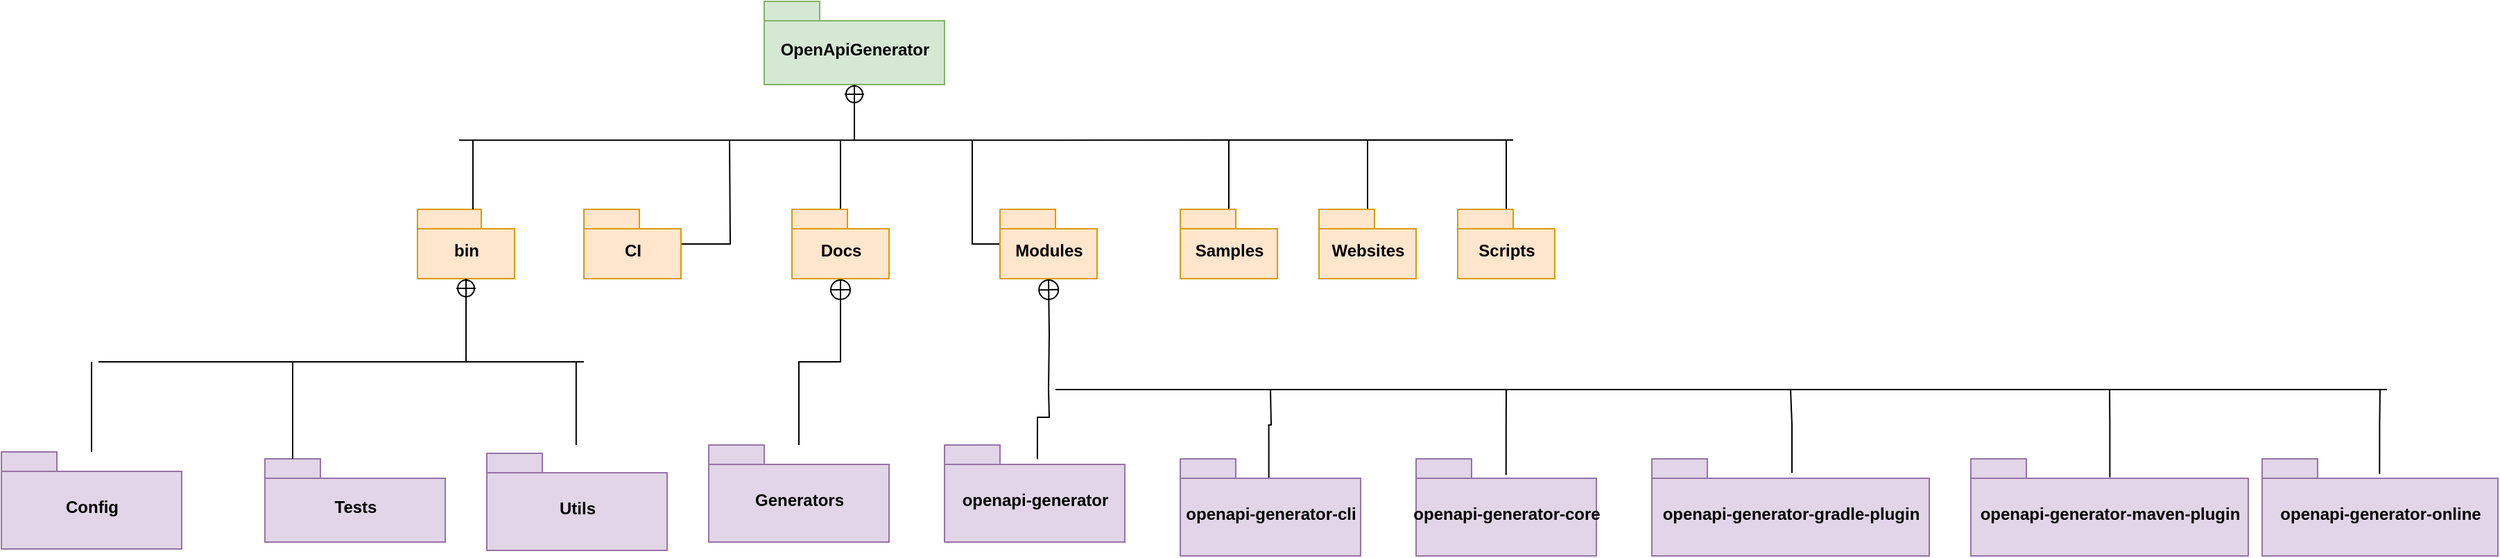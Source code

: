 <mxfile version="13.7.9" type="device"><diagram id="P6et1Hme8guyZRb4tA3M" name="Página-1"><mxGraphModel dx="1654" dy="596" grid="1" gridSize="10" guides="1" tooltips="1" connect="1" arrows="1" fold="1" page="1" pageScale="1" pageWidth="827" pageHeight="1169" math="0" shadow="0"><root><mxCell id="0"/><mxCell id="1" parent="0"/><mxCell id="ofFak2enkcSkjCKjZaEc-1" value="bin" style="shape=folder;fontStyle=1;spacingTop=10;tabWidth=46;tabHeight=14;tabPosition=left;html=1;fillColor=#ffe6cc;strokeColor=#d79b00;" vertex="1" parent="1"><mxGeometry x="-120" y="190" width="70" height="50" as="geometry"/></mxCell><mxCell id="ofFak2enkcSkjCKjZaEc-27" style="edgeStyle=orthogonalEdgeStyle;rounded=0;orthogonalLoop=1;jettySize=auto;html=1;endArrow=none;endFill=0;" edge="1" parent="1" source="ofFak2enkcSkjCKjZaEc-2"><mxGeometry relative="1" as="geometry"><mxPoint x="105.0" y="140" as="targetPoint"/></mxGeometry></mxCell><mxCell id="ofFak2enkcSkjCKjZaEc-2" value="CI" style="shape=folder;fontStyle=1;spacingTop=10;tabWidth=40;tabHeight=14;tabPosition=left;html=1;fillColor=#ffe6cc;strokeColor=#d79b00;" vertex="1" parent="1"><mxGeometry y="190" width="70" height="50" as="geometry"/></mxCell><mxCell id="ofFak2enkcSkjCKjZaEc-28" style="edgeStyle=orthogonalEdgeStyle;rounded=0;orthogonalLoop=1;jettySize=auto;html=1;endArrow=none;endFill=0;" edge="1" parent="1" source="ofFak2enkcSkjCKjZaEc-4"><mxGeometry relative="1" as="geometry"><mxPoint x="185" y="140" as="targetPoint"/></mxGeometry></mxCell><mxCell id="ofFak2enkcSkjCKjZaEc-4" value="Docs" style="shape=folder;fontStyle=1;spacingTop=10;tabWidth=40;tabHeight=14;tabPosition=left;html=1;fillColor=#ffe6cc;strokeColor=#d79b00;" vertex="1" parent="1"><mxGeometry x="150" y="190" width="70" height="50" as="geometry"/></mxCell><mxCell id="ofFak2enkcSkjCKjZaEc-31" style="edgeStyle=orthogonalEdgeStyle;rounded=0;orthogonalLoop=1;jettySize=auto;html=1;endArrow=none;endFill=0;" edge="1" parent="1" source="ofFak2enkcSkjCKjZaEc-5"><mxGeometry relative="1" as="geometry"><mxPoint x="280" y="140" as="targetPoint"/></mxGeometry></mxCell><mxCell id="ofFak2enkcSkjCKjZaEc-5" value="Modules" style="shape=folder;fontStyle=1;spacingTop=10;tabWidth=40;tabHeight=14;tabPosition=left;html=1;fillColor=#ffe6cc;strokeColor=#d79b00;" vertex="1" parent="1"><mxGeometry x="300" y="190" width="70" height="50" as="geometry"/></mxCell><mxCell id="ofFak2enkcSkjCKjZaEc-48" style="edgeStyle=orthogonalEdgeStyle;rounded=0;orthogonalLoop=1;jettySize=auto;html=1;endArrow=none;endFill=0;" edge="1" parent="1" source="ofFak2enkcSkjCKjZaEc-6"><mxGeometry relative="1" as="geometry"><mxPoint x="465" y="140" as="targetPoint"/></mxGeometry></mxCell><mxCell id="ofFak2enkcSkjCKjZaEc-6" value="Samples" style="shape=folder;fontStyle=1;spacingTop=10;tabWidth=40;tabHeight=14;tabPosition=left;html=1;fillColor=#ffe6cc;strokeColor=#d79b00;" vertex="1" parent="1"><mxGeometry x="430" y="190" width="70" height="50" as="geometry"/></mxCell><mxCell id="ofFak2enkcSkjCKjZaEc-50" style="edgeStyle=orthogonalEdgeStyle;rounded=0;orthogonalLoop=1;jettySize=auto;html=1;endArrow=none;endFill=0;" edge="1" parent="1" source="ofFak2enkcSkjCKjZaEc-7"><mxGeometry relative="1" as="geometry"><mxPoint x="665" y="140" as="targetPoint"/></mxGeometry></mxCell><mxCell id="ofFak2enkcSkjCKjZaEc-7" value="Scripts" style="shape=folder;fontStyle=1;spacingTop=10;tabWidth=40;tabHeight=14;tabPosition=left;html=1;fillColor=#ffe6cc;strokeColor=#d79b00;" vertex="1" parent="1"><mxGeometry x="630" y="190" width="70" height="50" as="geometry"/></mxCell><mxCell id="ofFak2enkcSkjCKjZaEc-49" style="edgeStyle=orthogonalEdgeStyle;rounded=0;orthogonalLoop=1;jettySize=auto;html=1;endArrow=none;endFill=0;" edge="1" parent="1" source="ofFak2enkcSkjCKjZaEc-8"><mxGeometry relative="1" as="geometry"><mxPoint x="565" y="140" as="targetPoint"/></mxGeometry></mxCell><mxCell id="ofFak2enkcSkjCKjZaEc-8" value="Websites" style="shape=folder;fontStyle=1;spacingTop=10;tabWidth=40;tabHeight=14;tabPosition=left;html=1;fillColor=#ffe6cc;strokeColor=#d79b00;" vertex="1" parent="1"><mxGeometry x="530" y="190" width="70" height="50" as="geometry"/></mxCell><mxCell id="ofFak2enkcSkjCKjZaEc-51" style="edgeStyle=orthogonalEdgeStyle;rounded=0;orthogonalLoop=1;jettySize=auto;html=1;endArrow=none;endFill=0;" edge="1" parent="1" source="ofFak2enkcSkjCKjZaEc-9"><mxGeometry relative="1" as="geometry"><mxPoint x="-355.0" y="300" as="targetPoint"/></mxGeometry></mxCell><mxCell id="ofFak2enkcSkjCKjZaEc-9" value="Config&lt;span style=&quot;color: rgba(0 , 0 , 0 , 0) ; font-family: monospace ; font-size: 0px ; font-weight: 400&quot;&gt;%3CmxGraphModel%3E%3Croot%3E%3CmxCell%20id%3D%220%22%2F%3E%3CmxCell%20id%3D%221%22%20parent%3D%220%22%2F%3E%3CmxCell%20id%3D%222%22%20value%3D%22bin%22%20style%3D%22shape%3Dfolder%3BfontStyle%3D1%3BspacingTop%3D10%3BtabWidth%3D40%3BtabHeight%3D14%3BtabPosition%3Dleft%3Bhtml%3D1%3B%22%20vertex%3D%221%22%20parent%3D%221%22%3E%3CmxGeometry%20x%3D%2220%22%20y%3D%2260%22%20width%3D%2270%22%20height%3D%2250%22%20as%3D%22geometry%22%2F%3E%3C%2FmxCell%3E%3C%2Froot%3E%3C%2FmxGraphModel%3E&lt;/span&gt;" style="shape=folder;fontStyle=1;spacingTop=10;tabWidth=40;tabHeight=14;tabPosition=left;html=1;fillColor=#e1d5e7;strokeColor=#9673a6;" vertex="1" parent="1"><mxGeometry x="-420" y="365" width="130" height="70" as="geometry"/></mxCell><mxCell id="ofFak2enkcSkjCKjZaEc-10" value="Tests" style="shape=folder;fontStyle=1;spacingTop=10;tabWidth=40;tabHeight=14;tabPosition=left;html=1;fillColor=#e1d5e7;strokeColor=#9673a6;" vertex="1" parent="1"><mxGeometry x="-230" y="370" width="130" height="60" as="geometry"/></mxCell><mxCell id="ofFak2enkcSkjCKjZaEc-11" value="Utils" style="shape=folder;fontStyle=1;spacingTop=10;tabWidth=40;tabHeight=14;tabPosition=left;html=1;fillColor=#e1d5e7;strokeColor=#9673a6;" vertex="1" parent="1"><mxGeometry x="-70" y="366" width="130" height="70" as="geometry"/></mxCell><mxCell id="ofFak2enkcSkjCKjZaEc-14" value="" style="edgeStyle=none;html=1;startArrow=sysMLPackCont;startSize=12;endArrow=none;exitX=0.5;exitY=1;exitDx=0;exitDy=0;exitPerimeter=0;" edge="1" parent="1" source="ofFak2enkcSkjCKjZaEc-1"><mxGeometry width="160" relative="1" as="geometry"><mxPoint x="-20" y="388.82" as="sourcePoint"/><mxPoint x="-85" y="300" as="targetPoint"/></mxGeometry></mxCell><mxCell id="ofFak2enkcSkjCKjZaEc-15" value="OpenApiGenerator" style="shape=folder;fontStyle=1;spacingTop=10;tabWidth=40;tabHeight=14;tabPosition=left;html=1;fillColor=#d5e8d4;strokeColor=#82b366;" vertex="1" parent="1"><mxGeometry x="130" y="40" width="130" height="60" as="geometry"/></mxCell><mxCell id="ofFak2enkcSkjCKjZaEc-16" value="" style="edgeStyle=none;html=1;startArrow=sysMLPackCont;startSize=12;endArrow=none;exitX=0.5;exitY=1;exitDx=0;exitDy=0;exitPerimeter=0;" edge="1" parent="1" source="ofFak2enkcSkjCKjZaEc-15"><mxGeometry width="160" relative="1" as="geometry"><mxPoint x="210.0" y="110" as="sourcePoint"/><mxPoint x="195" y="140" as="targetPoint"/></mxGeometry></mxCell><mxCell id="ofFak2enkcSkjCKjZaEc-18" value="" style="endArrow=none;html=1;" edge="1" parent="1"><mxGeometry width="50" height="50" relative="1" as="geometry"><mxPoint x="-350" y="300" as="sourcePoint"/><mxPoint y="300" as="targetPoint"/></mxGeometry></mxCell><mxCell id="ofFak2enkcSkjCKjZaEc-19" value="" style="endArrow=none;html=1;exitX=0;exitY=0;exitDx=20;exitDy=0;exitPerimeter=0;" edge="1" parent="1" source="ofFak2enkcSkjCKjZaEc-10"><mxGeometry width="50" height="50" relative="1" as="geometry"><mxPoint x="-170.0" y="390" as="sourcePoint"/><mxPoint x="-210" y="300" as="targetPoint"/></mxGeometry></mxCell><mxCell id="ofFak2enkcSkjCKjZaEc-20" value="" style="endArrow=none;html=1;exitX=0;exitY=0;exitDx=20;exitDy=0;exitPerimeter=0;" edge="1" parent="1"><mxGeometry width="50" height="50" relative="1" as="geometry"><mxPoint x="-5.59" y="360" as="sourcePoint"/><mxPoint x="-5.59" y="300" as="targetPoint"/></mxGeometry></mxCell><mxCell id="ofFak2enkcSkjCKjZaEc-24" value="" style="endArrow=none;html=1;" edge="1" parent="1"><mxGeometry width="50" height="50" relative="1" as="geometry"><mxPoint x="-90" y="140.18" as="sourcePoint"/><mxPoint x="670" y="140" as="targetPoint"/></mxGeometry></mxCell><mxCell id="ofFak2enkcSkjCKjZaEc-25" value="" style="endArrow=none;html=1;exitX=0;exitY=0;exitDx=40;exitDy=0;exitPerimeter=0;" edge="1" parent="1" source="ofFak2enkcSkjCKjZaEc-1"><mxGeometry width="50" height="50" relative="1" as="geometry"><mxPoint x="-80" y="170" as="sourcePoint"/><mxPoint x="-80" y="140" as="targetPoint"/></mxGeometry></mxCell><mxCell id="ofFak2enkcSkjCKjZaEc-30" style="edgeStyle=orthogonalEdgeStyle;rounded=0;orthogonalLoop=1;jettySize=auto;html=1;entryX=0.5;entryY=1;entryDx=0;entryDy=0;entryPerimeter=0;endArrow=circlePlus;endFill=0;" edge="1" parent="1" source="ofFak2enkcSkjCKjZaEc-29" target="ofFak2enkcSkjCKjZaEc-4"><mxGeometry relative="1" as="geometry"/></mxCell><mxCell id="ofFak2enkcSkjCKjZaEc-29" value="Generators" style="shape=folder;fontStyle=1;spacingTop=10;tabWidth=40;tabHeight=14;tabPosition=left;html=1;fillColor=#e1d5e7;strokeColor=#9673a6;" vertex="1" parent="1"><mxGeometry x="90" y="360" width="130" height="70" as="geometry"/></mxCell><mxCell id="ofFak2enkcSkjCKjZaEc-34" style="edgeStyle=orthogonalEdgeStyle;rounded=0;orthogonalLoop=1;jettySize=auto;html=1;entryX=0.5;entryY=1;entryDx=0;entryDy=0;entryPerimeter=0;endArrow=circlePlus;endFill=0;" edge="1" parent="1" target="ofFak2enkcSkjCKjZaEc-5"><mxGeometry relative="1" as="geometry"><mxPoint x="335" y="320" as="sourcePoint"/></mxGeometry></mxCell><mxCell id="ofFak2enkcSkjCKjZaEc-36" style="edgeStyle=orthogonalEdgeStyle;rounded=0;orthogonalLoop=1;jettySize=auto;html=1;endArrow=none;endFill=0;exitX=0.515;exitY=0.144;exitDx=0;exitDy=0;exitPerimeter=0;" edge="1" parent="1" source="ofFak2enkcSkjCKjZaEc-33"><mxGeometry relative="1" as="geometry"><mxPoint x="335" y="320" as="targetPoint"/></mxGeometry></mxCell><mxCell id="ofFak2enkcSkjCKjZaEc-33" value="openapi-generator" style="shape=folder;fontStyle=1;spacingTop=10;tabWidth=40;tabHeight=14;tabPosition=left;html=1;fillColor=#e1d5e7;strokeColor=#9673a6;" vertex="1" parent="1"><mxGeometry x="260" y="360" width="130" height="70" as="geometry"/></mxCell><mxCell id="ofFak2enkcSkjCKjZaEc-35" value="" style="endArrow=none;html=1;" edge="1" parent="1"><mxGeometry width="50" height="50" relative="1" as="geometry"><mxPoint x="340" y="320" as="sourcePoint"/><mxPoint x="1300" y="320" as="targetPoint"/></mxGeometry></mxCell><mxCell id="ofFak2enkcSkjCKjZaEc-38" style="edgeStyle=orthogonalEdgeStyle;rounded=0;orthogonalLoop=1;jettySize=auto;html=1;endArrow=none;endFill=0;exitX=0.491;exitY=0.222;exitDx=0;exitDy=0;exitPerimeter=0;" edge="1" parent="1" source="ofFak2enkcSkjCKjZaEc-37"><mxGeometry relative="1" as="geometry"><mxPoint x="495" y="320" as="targetPoint"/></mxGeometry></mxCell><mxCell id="ofFak2enkcSkjCKjZaEc-37" value="openapi-generator-cli" style="shape=folder;fontStyle=1;spacingTop=10;tabWidth=40;tabHeight=14;tabPosition=left;html=1;fillColor=#e1d5e7;strokeColor=#9673a6;fillOpacity=100;" vertex="1" parent="1"><mxGeometry x="430" y="370" width="130" height="70" as="geometry"/></mxCell><mxCell id="ofFak2enkcSkjCKjZaEc-41" style="edgeStyle=orthogonalEdgeStyle;rounded=0;orthogonalLoop=1;jettySize=auto;html=1;endArrow=none;endFill=0;exitX=0.499;exitY=0.166;exitDx=0;exitDy=0;exitPerimeter=0;" edge="1" parent="1" source="ofFak2enkcSkjCKjZaEc-39"><mxGeometry relative="1" as="geometry"><mxPoint x="665" y="320" as="targetPoint"/></mxGeometry></mxCell><mxCell id="ofFak2enkcSkjCKjZaEc-39" value="openapi-generator-core" style="shape=folder;fontStyle=1;spacingTop=10;tabWidth=40;tabHeight=14;tabPosition=left;html=1;fillColor=#e1d5e7;strokeColor=#9673a6;" vertex="1" parent="1"><mxGeometry x="600" y="370" width="130" height="70" as="geometry"/></mxCell><mxCell id="ofFak2enkcSkjCKjZaEc-45" style="edgeStyle=orthogonalEdgeStyle;rounded=0;orthogonalLoop=1;jettySize=auto;html=1;endArrow=none;endFill=0;exitX=0.505;exitY=0.144;exitDx=0;exitDy=0;exitPerimeter=0;" edge="1" parent="1" source="ofFak2enkcSkjCKjZaEc-42"><mxGeometry relative="1" as="geometry"><mxPoint x="870" y="320" as="targetPoint"/></mxGeometry></mxCell><mxCell id="ofFak2enkcSkjCKjZaEc-42" value="openapi-generator-gradle-plugin" style="shape=folder;fontStyle=1;spacingTop=10;tabWidth=40;tabHeight=14;tabPosition=left;html=1;fillColor=#e1d5e7;strokeColor=#9673a6;" vertex="1" parent="1"><mxGeometry x="770" y="370" width="200" height="70" as="geometry"/></mxCell><mxCell id="ofFak2enkcSkjCKjZaEc-46" style="edgeStyle=orthogonalEdgeStyle;rounded=0;orthogonalLoop=1;jettySize=auto;html=1;endArrow=none;endFill=0;exitX=0.501;exitY=0.189;exitDx=0;exitDy=0;exitPerimeter=0;" edge="1" parent="1" source="ofFak2enkcSkjCKjZaEc-43"><mxGeometry relative="1" as="geometry"><mxPoint x="1100" y="320" as="targetPoint"/></mxGeometry></mxCell><mxCell id="ofFak2enkcSkjCKjZaEc-43" value="openapi-generator-maven-plugin" style="shape=folder;fontStyle=1;spacingTop=10;tabWidth=40;tabHeight=14;tabPosition=left;html=1;fillColor=#e1d5e7;strokeColor=#9673a6;" vertex="1" parent="1"><mxGeometry x="1000" y="370" width="200" height="70" as="geometry"/></mxCell><mxCell id="ofFak2enkcSkjCKjZaEc-47" style="edgeStyle=orthogonalEdgeStyle;rounded=0;orthogonalLoop=1;jettySize=auto;html=1;endArrow=none;endFill=0;exitX=0.498;exitY=0.155;exitDx=0;exitDy=0;exitPerimeter=0;" edge="1" parent="1" source="ofFak2enkcSkjCKjZaEc-44"><mxGeometry relative="1" as="geometry"><mxPoint x="1295" y="320" as="targetPoint"/></mxGeometry></mxCell><mxCell id="ofFak2enkcSkjCKjZaEc-44" value="openapi-generator-online" style="shape=folder;fontStyle=1;spacingTop=10;tabWidth=40;tabHeight=14;tabPosition=left;html=1;fillColor=#e1d5e7;strokeColor=#9673a6;" vertex="1" parent="1"><mxGeometry x="1210" y="370" width="170" height="70" as="geometry"/></mxCell></root></mxGraphModel></diagram></mxfile>